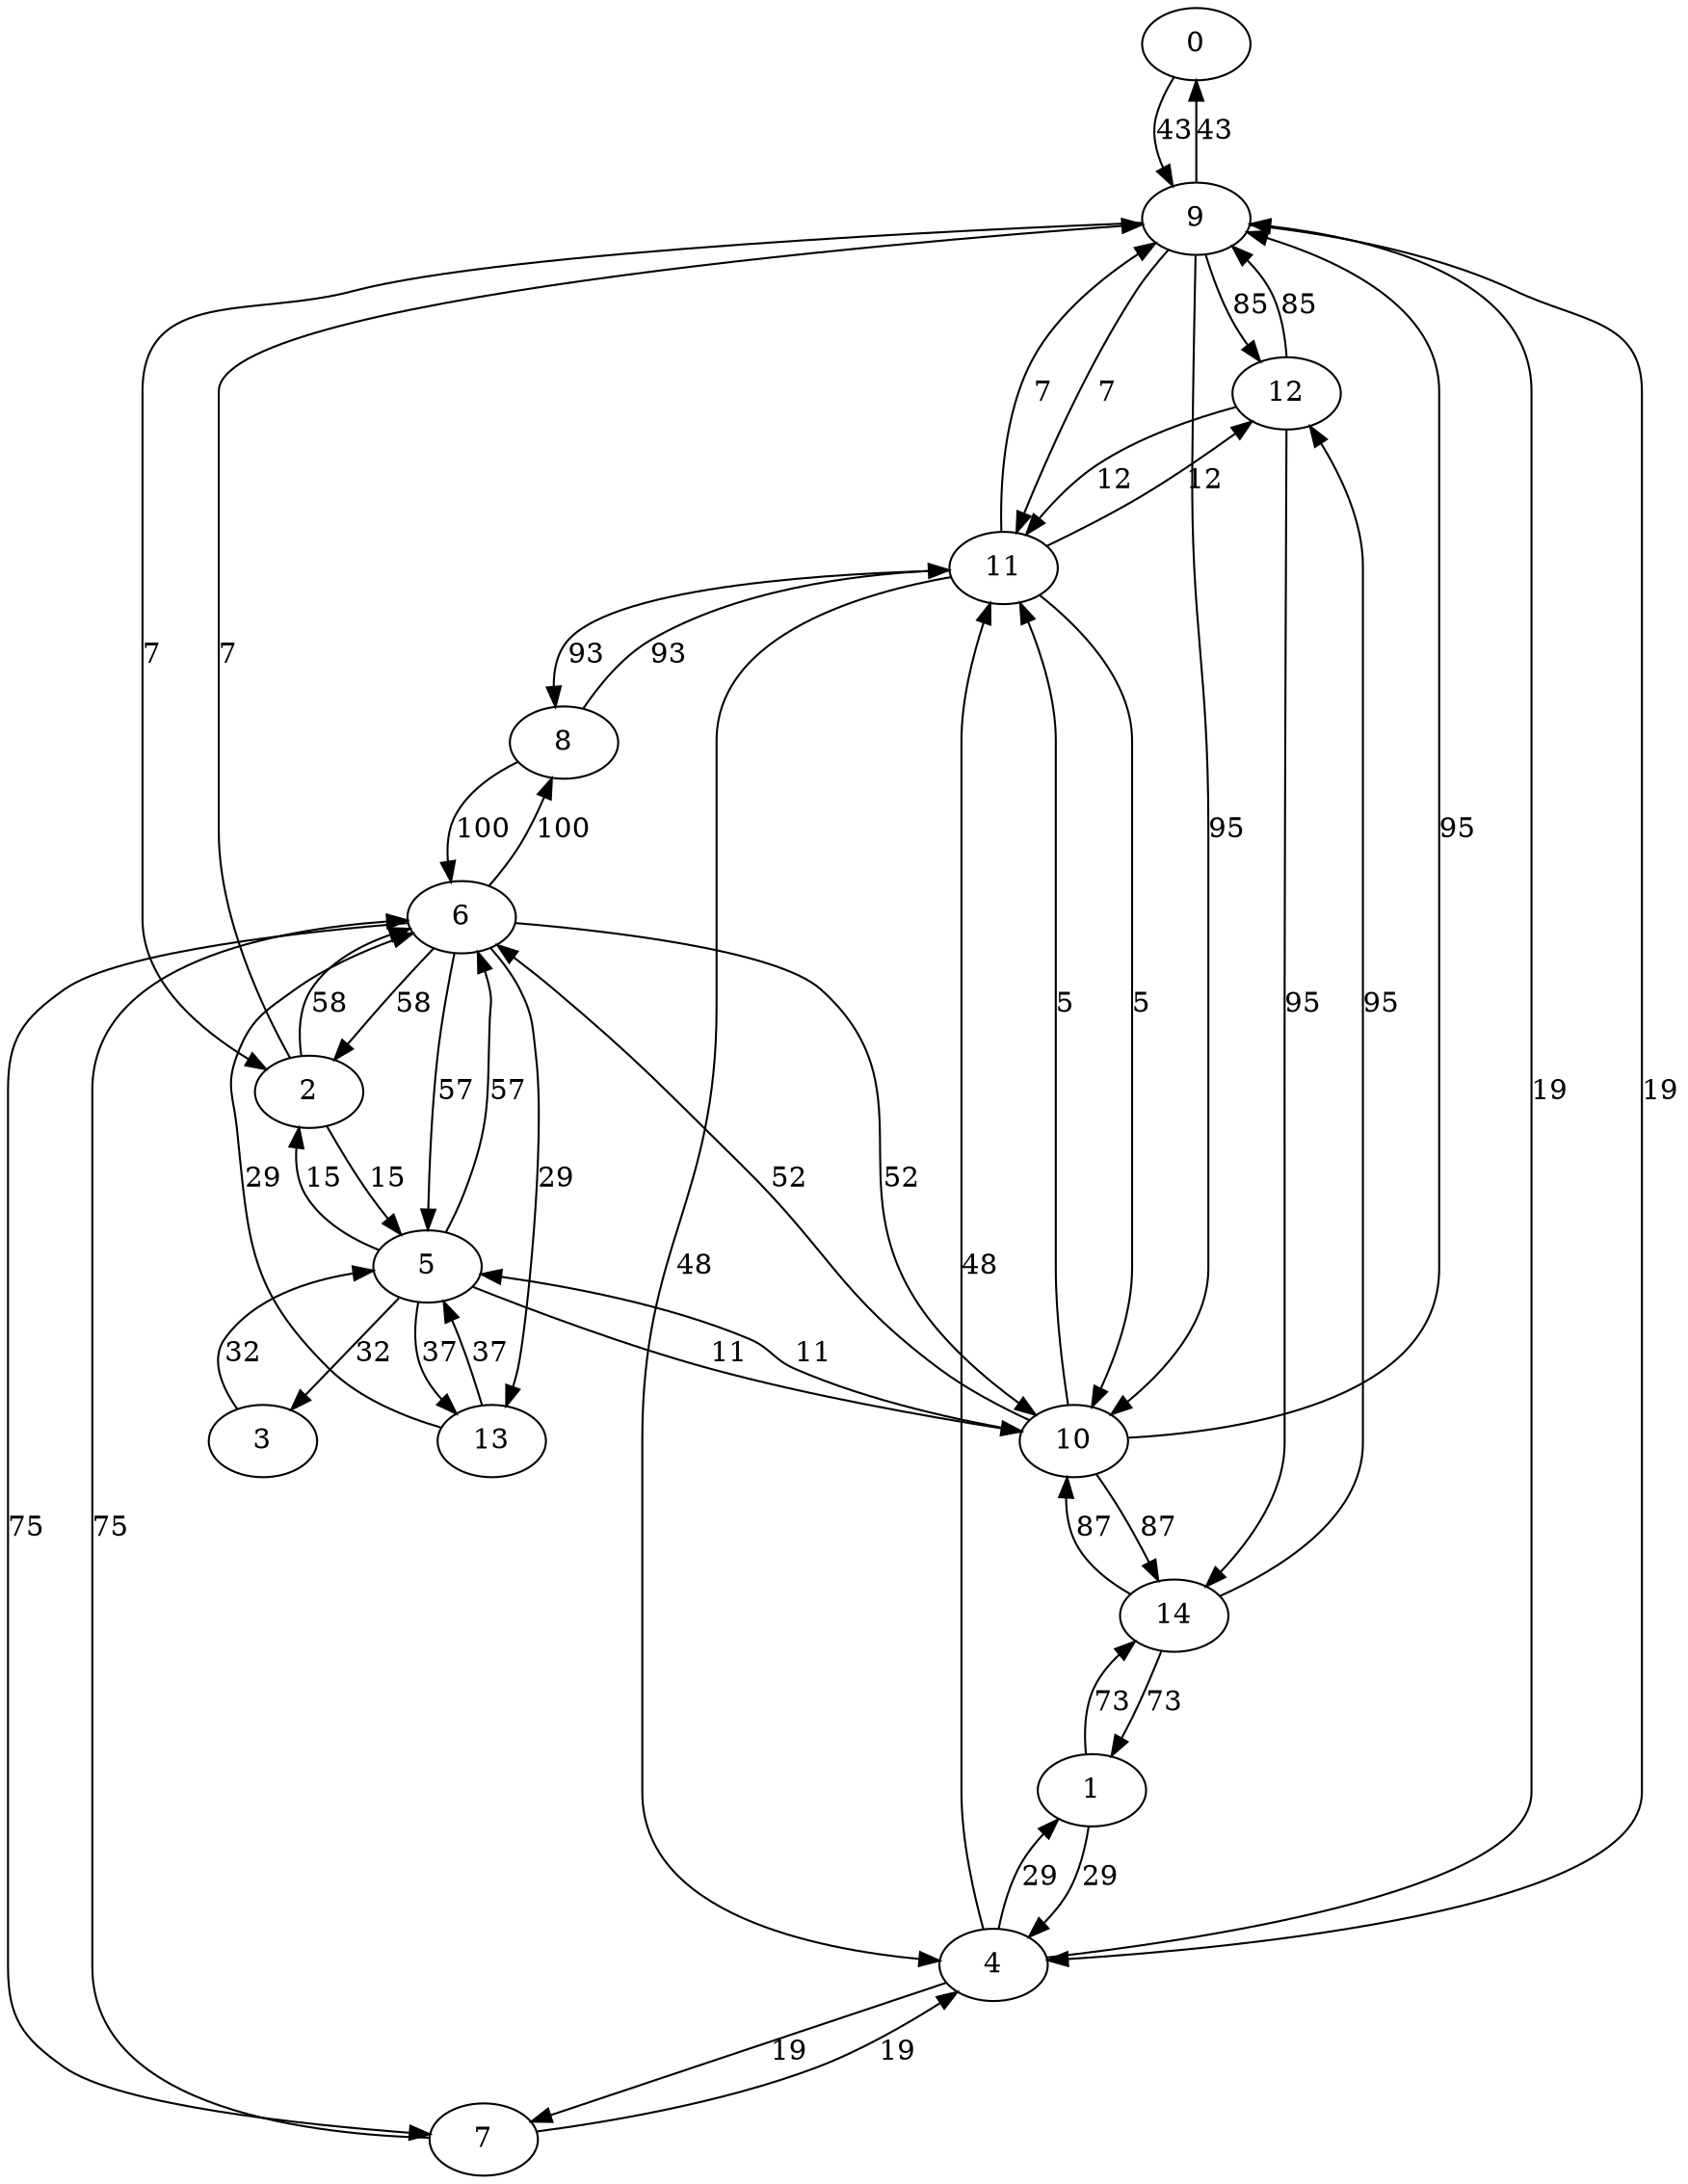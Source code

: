 digraph G {
0 -> 9 [label="43"];
1 -> 4 [label="29"];
1 -> 14 [label="73"];
2 -> 5 [label="15"];
2 -> 6 [label="58"];
2 -> 9 [label="7"];
3 -> 5 [label="32"];
4 -> 1 [label="29"];
4 -> 7 [label="19"];
4 -> 9 [label="19"];
4 -> 11 [label="48"];
5 -> 2 [label="15"];
5 -> 3 [label="32"];
5 -> 6 [label="57"];
5 -> 10 [label="11"];
5 -> 13 [label="37"];
6 -> 2 [label="58"];
6 -> 5 [label="57"];
6 -> 7 [label="75"];
6 -> 8 [label="100"];
6 -> 10 [label="52"];
6 -> 13 [label="29"];
7 -> 4 [label="19"];
7 -> 6 [label="75"];
8 -> 6 [label="100"];
8 -> 11 [label="93"];
9 -> 0 [label="43"];
9 -> 2 [label="7"];
9 -> 4 [label="19"];
9 -> 10 [label="95"];
9 -> 11 [label="7"];
9 -> 12 [label="85"];
10 -> 5 [label="11"];
10 -> 6 [label="52"];
10 -> 9 [label="95"];
10 -> 11 [label="5"];
10 -> 14 [label="87"];
11 -> 4 [label="48"];
11 -> 8 [label="93"];
11 -> 9 [label="7"];
11 -> 10 [label="5"];
11 -> 12 [label="12"];
12 -> 9 [label="85"];
12 -> 11 [label="12"];
12 -> 14 [label="95"];
13 -> 5 [label="37"];
13 -> 6 [label="29"];
14 -> 1 [label="73"];
14 -> 10 [label="87"];
14 -> 12 [label="95"];
}
